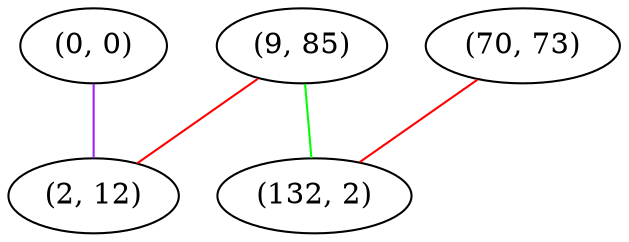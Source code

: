 graph "" {
"(9, 85)";
"(70, 73)";
"(0, 0)";
"(2, 12)";
"(132, 2)";
"(9, 85)" -- "(132, 2)"  [color=green, key=0, weight=2];
"(9, 85)" -- "(2, 12)"  [color=red, key=0, weight=1];
"(70, 73)" -- "(132, 2)"  [color=red, key=0, weight=1];
"(0, 0)" -- "(2, 12)"  [color=purple, key=0, weight=4];
}
